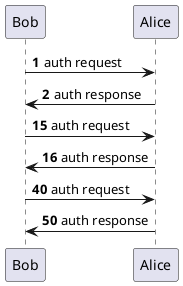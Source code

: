 @startuml

autonumber
Bob -> Alice : auth request
Bob <- Alice : auth response

autonumber 15
Bob -> Alice : auth request
Bob <- Alice : auth response

autonumber 40 10
Bob -> Alice : auth request
Bob <- Alice : auth response

@enduml